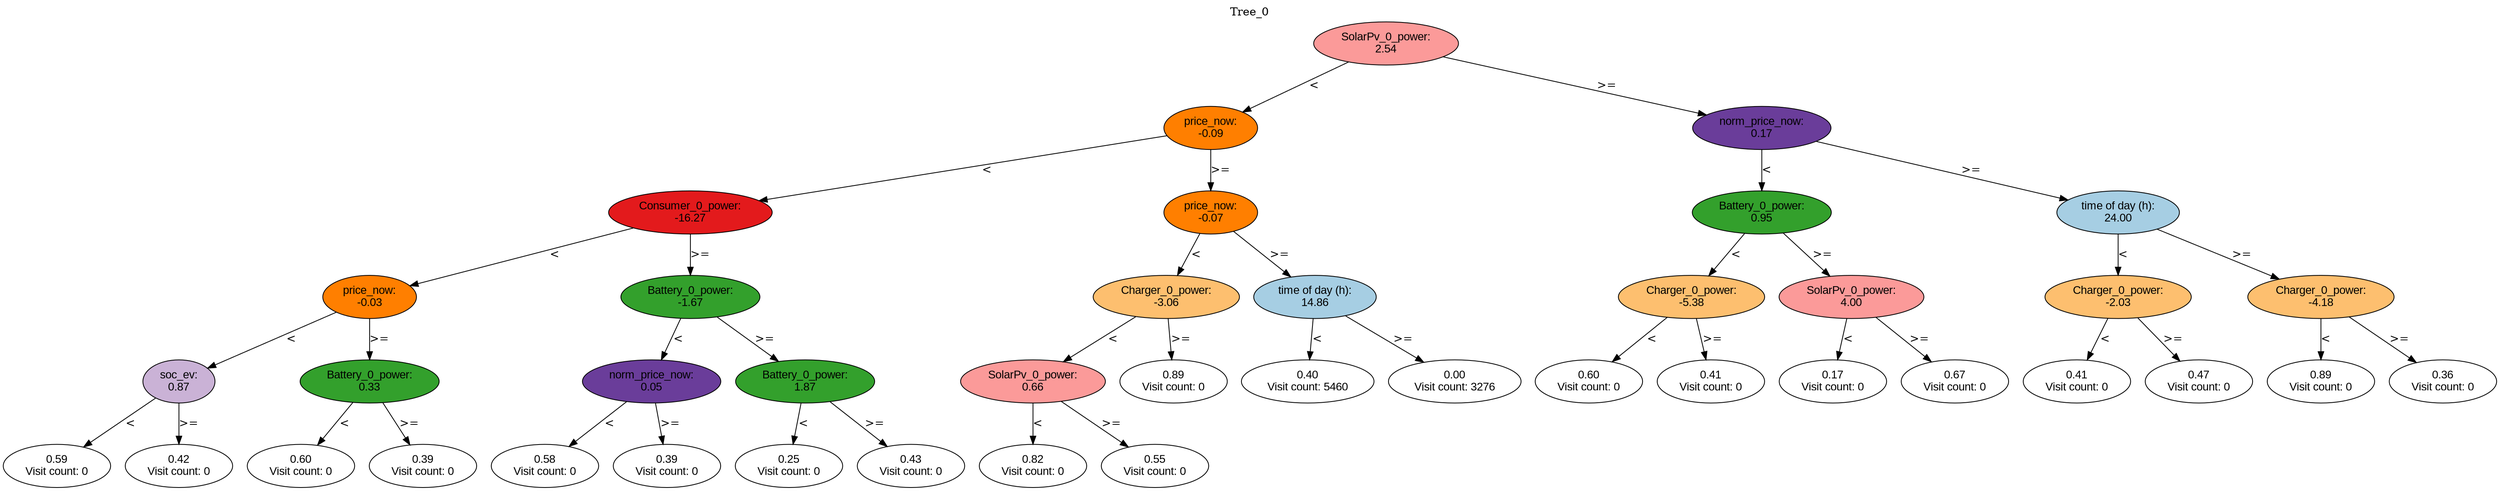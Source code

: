 digraph BST {
    node [fontname="Arial" style=filled colorscheme=paired12];
    0 [ label = "SolarPv_0_power:
2.54" fillcolor=5];
    1 [ label = "price_now:
-0.09" fillcolor=8];
    2 [ label = "Consumer_0_power:
-16.27" fillcolor=6];
    3 [ label = "price_now:
-0.03" fillcolor=8];
    4 [ label = "soc_ev:
0.87" fillcolor=9];
    5 [ label = "0.59
Visit count: 0" fillcolor=white];
    6 [ label = "0.42
Visit count: 0" fillcolor=white];
    7 [ label = "Battery_0_power:
0.33" fillcolor=4];
    8 [ label = "0.60
Visit count: 0" fillcolor=white];
    9 [ label = "0.39
Visit count: 0" fillcolor=white];
    10 [ label = "Battery_0_power:
-1.67" fillcolor=4];
    11 [ label = "norm_price_now:
0.05" fillcolor=10];
    12 [ label = "0.58
Visit count: 0" fillcolor=white];
    13 [ label = "0.39
Visit count: 0" fillcolor=white];
    14 [ label = "Battery_0_power:
1.87" fillcolor=4];
    15 [ label = "0.25
Visit count: 0" fillcolor=white];
    16 [ label = "0.43
Visit count: 0" fillcolor=white];
    17 [ label = "price_now:
-0.07" fillcolor=8];
    18 [ label = "Charger_0_power:
-3.06" fillcolor=7];
    19 [ label = "SolarPv_0_power:
0.66" fillcolor=5];
    20 [ label = "0.82
Visit count: 0" fillcolor=white];
    21 [ label = "0.55
Visit count: 0" fillcolor=white];
    22 [ label = "0.89
Visit count: 0" fillcolor=white];
    23 [ label = "time of day (h):
14.86" fillcolor=1];
    24 [ label = "0.40
Visit count: 5460" fillcolor=white];
    25 [ label = "0.00
Visit count: 3276" fillcolor=white];
    26 [ label = "norm_price_now:
0.17" fillcolor=10];
    27 [ label = "Battery_0_power:
0.95" fillcolor=4];
    28 [ label = "Charger_0_power:
-5.38" fillcolor=7];
    29 [ label = "0.60
Visit count: 0" fillcolor=white];
    30 [ label = "0.41
Visit count: 0" fillcolor=white];
    31 [ label = "SolarPv_0_power:
4.00" fillcolor=5];
    32 [ label = "0.17
Visit count: 0" fillcolor=white];
    33 [ label = "0.67
Visit count: 0" fillcolor=white];
    34 [ label = "time of day (h):
24.00" fillcolor=1];
    35 [ label = "Charger_0_power:
-2.03" fillcolor=7];
    36 [ label = "0.41
Visit count: 0" fillcolor=white];
    37 [ label = "0.47
Visit count: 0" fillcolor=white];
    38 [ label = "Charger_0_power:
-4.18" fillcolor=7];
    39 [ label = "0.89
Visit count: 0" fillcolor=white];
    40 [ label = "0.36
Visit count: 0" fillcolor=white];

    0  -> 1[ label = "<"];
    0  -> 26[ label = ">="];
    1  -> 2[ label = "<"];
    1  -> 17[ label = ">="];
    2  -> 3[ label = "<"];
    2  -> 10[ label = ">="];
    3  -> 4[ label = "<"];
    3  -> 7[ label = ">="];
    4  -> 5[ label = "<"];
    4  -> 6[ label = ">="];
    7  -> 8[ label = "<"];
    7  -> 9[ label = ">="];
    10  -> 11[ label = "<"];
    10  -> 14[ label = ">="];
    11  -> 12[ label = "<"];
    11  -> 13[ label = ">="];
    14  -> 15[ label = "<"];
    14  -> 16[ label = ">="];
    17  -> 18[ label = "<"];
    17  -> 23[ label = ">="];
    18  -> 19[ label = "<"];
    18  -> 22[ label = ">="];
    19  -> 20[ label = "<"];
    19  -> 21[ label = ">="];
    23  -> 24[ label = "<"];
    23  -> 25[ label = ">="];
    26  -> 27[ label = "<"];
    26  -> 34[ label = ">="];
    27  -> 28[ label = "<"];
    27  -> 31[ label = ">="];
    28  -> 29[ label = "<"];
    28  -> 30[ label = ">="];
    31  -> 32[ label = "<"];
    31  -> 33[ label = ">="];
    34  -> 35[ label = "<"];
    34  -> 38[ label = ">="];
    35  -> 36[ label = "<"];
    35  -> 37[ label = ">="];
    38  -> 39[ label = "<"];
    38  -> 40[ label = ">="];

    labelloc="t";
    label="Tree_0";
}